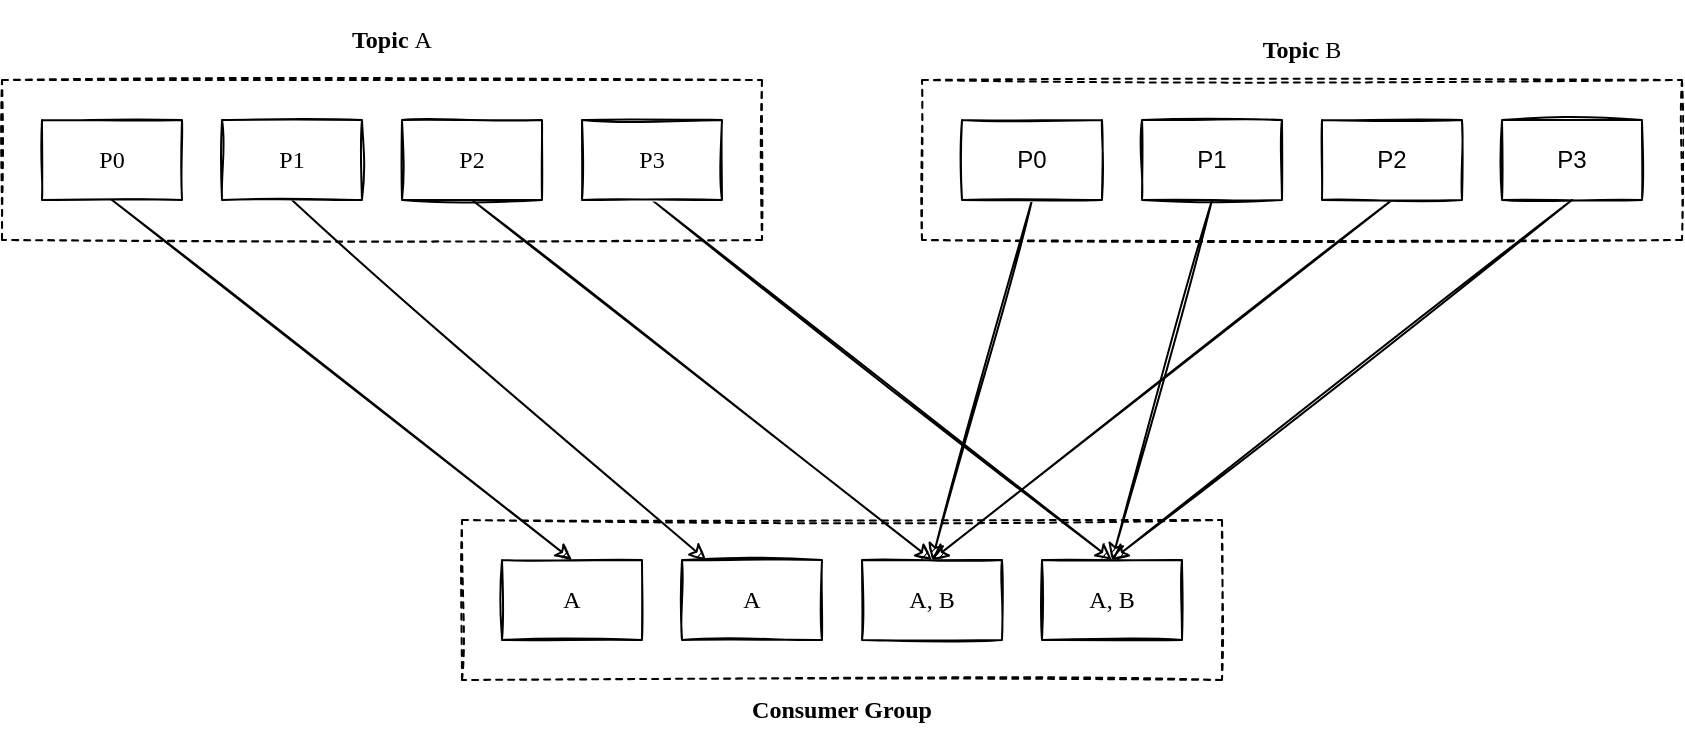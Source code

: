 <mxfile version="18.0.2" type="device"><diagram id="aTjbXCAprol8S-Tu--Pj" name="第 1 页"><mxGraphModel dx="1673" dy="820" grid="1" gridSize="10" guides="1" tooltips="1" connect="1" arrows="1" fold="1" page="1" pageScale="1" pageWidth="827" pageHeight="1169" math="0" shadow="0"><root><mxCell id="0"/><mxCell id="1" parent="0"/><mxCell id="xxUZBaFfCDzrpV8vSUyy-12" value="" style="rounded=0;whiteSpace=wrap;html=1;sketch=1;dashed=1;" vertex="1" parent="1"><mxGeometry x="600" y="660" width="380" height="80" as="geometry"/></mxCell><mxCell id="xxUZBaFfCDzrpV8vSUyy-8" value="" style="rounded=0;whiteSpace=wrap;html=1;sketch=1;dashed=1;" vertex="1" parent="1"><mxGeometry x="830" y="440" width="380" height="80" as="geometry"/></mxCell><mxCell id="xxUZBaFfCDzrpV8vSUyy-7" value="" style="rounded=0;whiteSpace=wrap;html=1;sketch=1;dashed=1;" vertex="1" parent="1"><mxGeometry x="370" y="440" width="380" height="80" as="geometry"/></mxCell><mxCell id="xxUZBaFfCDzrpV8vSUyy-21" style="rounded=0;orthogonalLoop=1;jettySize=auto;html=1;exitX=0.5;exitY=1;exitDx=0;exitDy=0;entryX=0.5;entryY=0;entryDx=0;entryDy=0;fontFamily=Comic Sans MS;sketch=1;" edge="1" parent="1" source="xxUZBaFfCDzrpV8vSUyy-1" target="xxUZBaFfCDzrpV8vSUyy-13"><mxGeometry relative="1" as="geometry"/></mxCell><mxCell id="xxUZBaFfCDzrpV8vSUyy-1" value="&lt;font face=&quot;Comic Sans MS&quot;&gt;P0&lt;/font&gt;" style="rounded=0;whiteSpace=wrap;html=1;sketch=1;" vertex="1" parent="1"><mxGeometry x="390" y="460" width="70" height="40" as="geometry"/></mxCell><mxCell id="xxUZBaFfCDzrpV8vSUyy-22" style="rounded=0;orthogonalLoop=1;jettySize=auto;html=1;exitX=0.5;exitY=1;exitDx=0;exitDy=0;fontFamily=Comic Sans MS;sketch=1;" edge="1" parent="1" source="xxUZBaFfCDzrpV8vSUyy-2" target="xxUZBaFfCDzrpV8vSUyy-14"><mxGeometry relative="1" as="geometry"/></mxCell><mxCell id="xxUZBaFfCDzrpV8vSUyy-2" value="&lt;span style=&quot;font-family: &amp;quot;Comic Sans MS&amp;quot;;&quot;&gt;P1&lt;/span&gt;" style="rounded=0;whiteSpace=wrap;html=1;sketch=1;" vertex="1" parent="1"><mxGeometry x="480" y="460" width="70" height="40" as="geometry"/></mxCell><mxCell id="xxUZBaFfCDzrpV8vSUyy-23" style="rounded=0;sketch=1;orthogonalLoop=1;jettySize=auto;html=1;exitX=0.5;exitY=1;exitDx=0;exitDy=0;entryX=0.5;entryY=0;entryDx=0;entryDy=0;fontFamily=Comic Sans MS;" edge="1" parent="1" source="xxUZBaFfCDzrpV8vSUyy-3" target="xxUZBaFfCDzrpV8vSUyy-15"><mxGeometry relative="1" as="geometry"/></mxCell><mxCell id="xxUZBaFfCDzrpV8vSUyy-3" value="&lt;span style=&quot;font-family: &amp;quot;Comic Sans MS&amp;quot;;&quot;&gt;P2&lt;/span&gt;" style="rounded=0;whiteSpace=wrap;html=1;sketch=1;" vertex="1" parent="1"><mxGeometry x="570" y="460" width="70" height="40" as="geometry"/></mxCell><mxCell id="xxUZBaFfCDzrpV8vSUyy-24" style="rounded=0;sketch=1;orthogonalLoop=1;jettySize=auto;html=1;exitX=0.5;exitY=1;exitDx=0;exitDy=0;fontFamily=Comic Sans MS;entryX=0.5;entryY=0;entryDx=0;entryDy=0;" edge="1" parent="1" source="xxUZBaFfCDzrpV8vSUyy-4" target="xxUZBaFfCDzrpV8vSUyy-16"><mxGeometry relative="1" as="geometry"/></mxCell><mxCell id="xxUZBaFfCDzrpV8vSUyy-4" value="&lt;span style=&quot;font-family: &amp;quot;Comic Sans MS&amp;quot;;&quot;&gt;P3&lt;/span&gt;" style="rounded=0;whiteSpace=wrap;html=1;sketch=1;" vertex="1" parent="1"><mxGeometry x="660" y="460" width="70" height="40" as="geometry"/></mxCell><mxCell id="xxUZBaFfCDzrpV8vSUyy-27" style="edgeStyle=none;rounded=0;sketch=1;orthogonalLoop=1;jettySize=auto;html=1;exitX=0.5;exitY=1;exitDx=0;exitDy=0;entryX=0.5;entryY=0;entryDx=0;entryDy=0;fontFamily=Comic Sans MS;" edge="1" parent="1" source="xxUZBaFfCDzrpV8vSUyy-5" target="xxUZBaFfCDzrpV8vSUyy-15"><mxGeometry relative="1" as="geometry"/></mxCell><mxCell id="xxUZBaFfCDzrpV8vSUyy-5" value="P0" style="rounded=0;whiteSpace=wrap;html=1;sketch=1;" vertex="1" parent="1"><mxGeometry x="850" y="460" width="70" height="40" as="geometry"/></mxCell><mxCell id="xxUZBaFfCDzrpV8vSUyy-28" style="edgeStyle=none;rounded=0;sketch=1;orthogonalLoop=1;jettySize=auto;html=1;exitX=0.5;exitY=1;exitDx=0;exitDy=0;entryX=0.5;entryY=0;entryDx=0;entryDy=0;fontFamily=Comic Sans MS;" edge="1" parent="1" source="xxUZBaFfCDzrpV8vSUyy-6" target="xxUZBaFfCDzrpV8vSUyy-16"><mxGeometry relative="1" as="geometry"/></mxCell><mxCell id="xxUZBaFfCDzrpV8vSUyy-6" value="P1" style="rounded=0;whiteSpace=wrap;html=1;sketch=1;" vertex="1" parent="1"><mxGeometry x="940" y="460" width="70" height="40" as="geometry"/></mxCell><mxCell id="xxUZBaFfCDzrpV8vSUyy-9" value="&lt;font face=&quot;Comic Sans MS&quot;&gt;&lt;b&gt;Topic&amp;nbsp;&lt;/b&gt;A&lt;/font&gt;" style="text;html=1;strokeColor=none;fillColor=none;align=center;verticalAlign=middle;whiteSpace=wrap;rounded=0;dashed=1;sketch=1;" vertex="1" parent="1"><mxGeometry x="535" y="400" width="60" height="40" as="geometry"/></mxCell><mxCell id="xxUZBaFfCDzrpV8vSUyy-10" value="&lt;font face=&quot;Comic Sans MS&quot;&gt;&lt;b&gt;Topic&amp;nbsp;&lt;/b&gt;B&lt;/font&gt;" style="text;html=1;strokeColor=none;fillColor=none;align=center;verticalAlign=middle;whiteSpace=wrap;rounded=0;dashed=1;sketch=1;" vertex="1" parent="1"><mxGeometry x="990" y="410" width="60" height="30" as="geometry"/></mxCell><mxCell id="xxUZBaFfCDzrpV8vSUyy-13" value="&lt;font face=&quot;Comic Sans MS&quot;&gt;A&lt;/font&gt;" style="rounded=0;whiteSpace=wrap;html=1;sketch=1;" vertex="1" parent="1"><mxGeometry x="620" y="680" width="70" height="40" as="geometry"/></mxCell><mxCell id="xxUZBaFfCDzrpV8vSUyy-14" value="&lt;span style=&quot;font-family: &amp;quot;Comic Sans MS&amp;quot;;&quot;&gt;A&lt;/span&gt;" style="rounded=0;whiteSpace=wrap;html=1;sketch=1;" vertex="1" parent="1"><mxGeometry x="710" y="680" width="70" height="40" as="geometry"/></mxCell><mxCell id="xxUZBaFfCDzrpV8vSUyy-15" value="&lt;span style=&quot;font-family: &amp;quot;Comic Sans MS&amp;quot;;&quot;&gt;A, B&lt;/span&gt;" style="rounded=0;whiteSpace=wrap;html=1;sketch=1;" vertex="1" parent="1"><mxGeometry x="800" y="680" width="70" height="40" as="geometry"/></mxCell><mxCell id="xxUZBaFfCDzrpV8vSUyy-16" value="&lt;span style=&quot;font-family: &amp;quot;Comic Sans MS&amp;quot;;&quot;&gt;A, B&lt;/span&gt;" style="rounded=0;whiteSpace=wrap;html=1;sketch=1;" vertex="1" parent="1"><mxGeometry x="890" y="680" width="70" height="40" as="geometry"/></mxCell><mxCell id="xxUZBaFfCDzrpV8vSUyy-19" value="&lt;b&gt;&lt;font face=&quot;Comic Sans MS&quot;&gt;Consumer Group&lt;/font&gt;&lt;/b&gt;" style="text;html=1;strokeColor=none;fillColor=none;align=center;verticalAlign=middle;whiteSpace=wrap;rounded=0;dashed=1;sketch=1;" vertex="1" parent="1"><mxGeometry x="735" y="740" width="110" height="30" as="geometry"/></mxCell><mxCell id="xxUZBaFfCDzrpV8vSUyy-35" style="edgeStyle=none;rounded=0;sketch=1;orthogonalLoop=1;jettySize=auto;html=1;exitX=0.5;exitY=1;exitDx=0;exitDy=0;entryX=0.5;entryY=0;entryDx=0;entryDy=0;fontFamily=Comic Sans MS;" edge="1" parent="1" source="xxUZBaFfCDzrpV8vSUyy-33" target="xxUZBaFfCDzrpV8vSUyy-15"><mxGeometry relative="1" as="geometry"/></mxCell><mxCell id="xxUZBaFfCDzrpV8vSUyy-33" value="P2" style="rounded=0;whiteSpace=wrap;html=1;sketch=1;" vertex="1" parent="1"><mxGeometry x="1030" y="460" width="70" height="40" as="geometry"/></mxCell><mxCell id="xxUZBaFfCDzrpV8vSUyy-36" style="edgeStyle=none;rounded=0;sketch=1;orthogonalLoop=1;jettySize=auto;html=1;exitX=0.5;exitY=1;exitDx=0;exitDy=0;entryX=0.5;entryY=0;entryDx=0;entryDy=0;fontFamily=Comic Sans MS;" edge="1" parent="1" source="xxUZBaFfCDzrpV8vSUyy-34" target="xxUZBaFfCDzrpV8vSUyy-16"><mxGeometry relative="1" as="geometry"/></mxCell><mxCell id="xxUZBaFfCDzrpV8vSUyy-34" value="P3" style="rounded=0;whiteSpace=wrap;html=1;sketch=1;" vertex="1" parent="1"><mxGeometry x="1120" y="460" width="70" height="40" as="geometry"/></mxCell></root></mxGraphModel></diagram></mxfile>